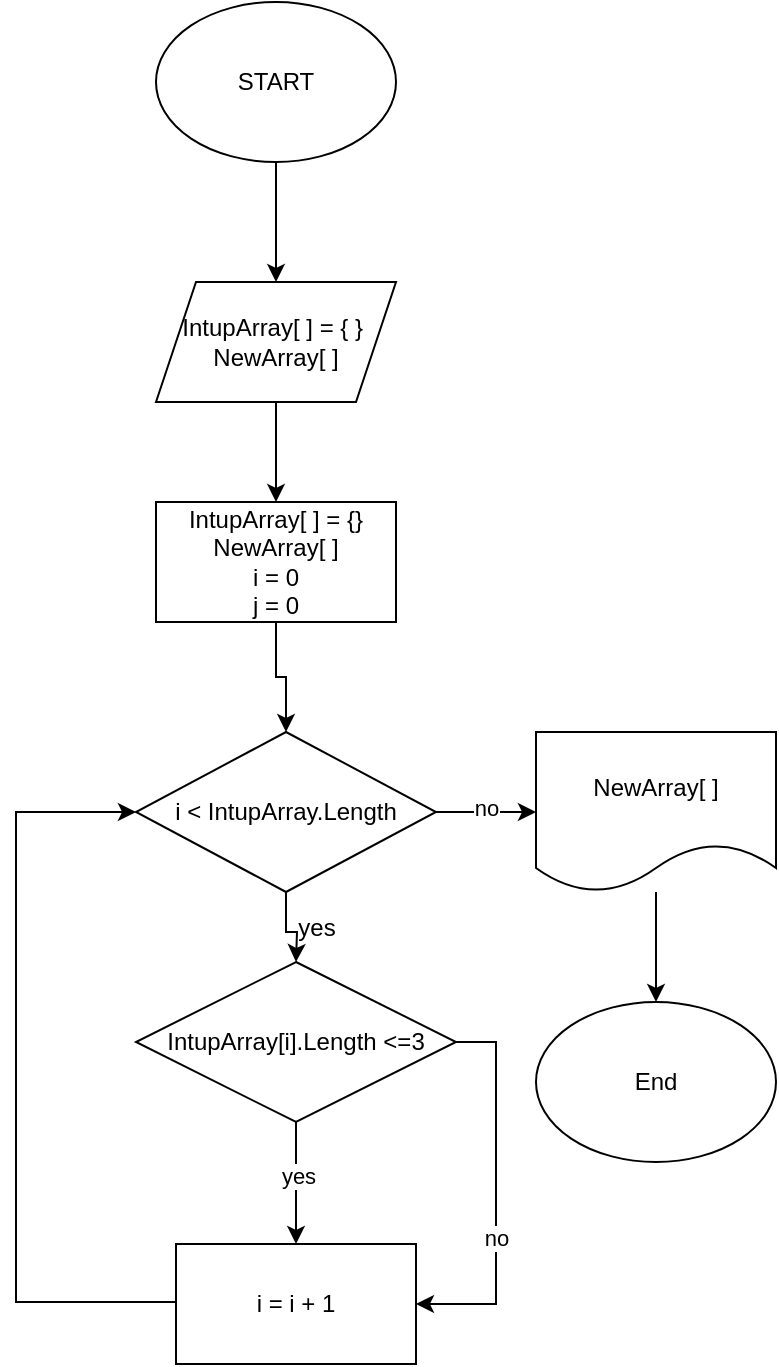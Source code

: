 <mxfile version="23.0.2" type="device">
  <diagram name="Страница — 1" id="0fa84lGJ3Ur0DpcdbE08">
    <mxGraphModel dx="2227" dy="707" grid="1" gridSize="10" guides="1" tooltips="1" connect="1" arrows="1" fold="1" page="1" pageScale="1" pageWidth="827" pageHeight="1169" math="0" shadow="0">
      <root>
        <mxCell id="0" />
        <mxCell id="1" parent="0" />
        <mxCell id="DwYS4f3A43nsCljsXzWR-96" style="edgeStyle=orthogonalEdgeStyle;rounded=0;orthogonalLoop=1;jettySize=auto;html=1;entryX=0;entryY=0.5;entryDx=0;entryDy=0;" parent="1" source="DwYS4f3A43nsCljsXzWR-97" edge="1">
          <mxGeometry relative="1" as="geometry">
            <Array as="points">
              <mxPoint x="29.97" y="1660" />
              <mxPoint x="29.97" y="1540" />
            </Array>
            <mxPoint x="49.97" y="1540" as="targetPoint" />
          </mxGeometry>
        </mxCell>
        <mxCell id="jgNTlZRsylbbgRsnklGr-28" style="edgeStyle=orthogonalEdgeStyle;rounded=0;orthogonalLoop=1;jettySize=auto;html=1;entryX=0.5;entryY=0;entryDx=0;entryDy=0;" edge="1" parent="1" source="jgNTlZRsylbbgRsnklGr-2" target="jgNTlZRsylbbgRsnklGr-3">
          <mxGeometry relative="1" as="geometry" />
        </mxCell>
        <mxCell id="jgNTlZRsylbbgRsnklGr-2" value="START" style="ellipse;whiteSpace=wrap;html=1;" vertex="1" parent="1">
          <mxGeometry x="-320" y="180" width="120" height="80" as="geometry" />
        </mxCell>
        <mxCell id="jgNTlZRsylbbgRsnklGr-11" style="edgeStyle=orthogonalEdgeStyle;rounded=0;orthogonalLoop=1;jettySize=auto;html=1;entryX=0.5;entryY=0;entryDx=0;entryDy=0;" edge="1" parent="1" source="jgNTlZRsylbbgRsnklGr-3" target="jgNTlZRsylbbgRsnklGr-4">
          <mxGeometry relative="1" as="geometry" />
        </mxCell>
        <mxCell id="jgNTlZRsylbbgRsnklGr-3" value="IntupArray[ ] = { }&amp;nbsp; NewArray[ ]" style="shape=parallelogram;perimeter=parallelogramPerimeter;whiteSpace=wrap;html=1;fixedSize=1;" vertex="1" parent="1">
          <mxGeometry x="-320" y="320" width="120" height="60" as="geometry" />
        </mxCell>
        <mxCell id="jgNTlZRsylbbgRsnklGr-12" style="edgeStyle=orthogonalEdgeStyle;rounded=0;orthogonalLoop=1;jettySize=auto;html=1;entryX=0.5;entryY=0;entryDx=0;entryDy=0;" edge="1" parent="1" source="jgNTlZRsylbbgRsnklGr-4" target="jgNTlZRsylbbgRsnklGr-5">
          <mxGeometry relative="1" as="geometry" />
        </mxCell>
        <mxCell id="jgNTlZRsylbbgRsnklGr-4" value="IntupArray[ ] = {} NewArray[ ]&lt;br&gt;i = 0&lt;br&gt;j = 0" style="rounded=0;whiteSpace=wrap;html=1;" vertex="1" parent="1">
          <mxGeometry x="-320" y="430" width="120" height="60" as="geometry" />
        </mxCell>
        <mxCell id="jgNTlZRsylbbgRsnklGr-25" style="edgeStyle=orthogonalEdgeStyle;rounded=0;orthogonalLoop=1;jettySize=auto;html=1;entryX=0;entryY=0.5;entryDx=0;entryDy=0;" edge="1" parent="1" source="jgNTlZRsylbbgRsnklGr-5" target="jgNTlZRsylbbgRsnklGr-8">
          <mxGeometry relative="1" as="geometry" />
        </mxCell>
        <mxCell id="jgNTlZRsylbbgRsnklGr-26" value="no" style="edgeLabel;html=1;align=center;verticalAlign=middle;resizable=0;points=[];" vertex="1" connectable="0" parent="jgNTlZRsylbbgRsnklGr-25">
          <mxGeometry x="-0.016" y="2" relative="1" as="geometry">
            <mxPoint as="offset" />
          </mxGeometry>
        </mxCell>
        <mxCell id="jgNTlZRsylbbgRsnklGr-5" value="i &amp;lt; IntupArray.Length" style="rhombus;whiteSpace=wrap;html=1;" vertex="1" parent="1">
          <mxGeometry x="-330" y="545" width="150" height="80" as="geometry" />
        </mxCell>
        <mxCell id="jgNTlZRsylbbgRsnklGr-18" style="edgeStyle=orthogonalEdgeStyle;rounded=0;orthogonalLoop=1;jettySize=auto;html=1;" edge="1" parent="1" source="jgNTlZRsylbbgRsnklGr-6" target="jgNTlZRsylbbgRsnklGr-7">
          <mxGeometry relative="1" as="geometry" />
        </mxCell>
        <mxCell id="jgNTlZRsylbbgRsnklGr-19" value="yes" style="edgeLabel;html=1;align=center;verticalAlign=middle;resizable=0;points=[];" vertex="1" connectable="0" parent="jgNTlZRsylbbgRsnklGr-18">
          <mxGeometry x="-0.115" y="1" relative="1" as="geometry">
            <mxPoint as="offset" />
          </mxGeometry>
        </mxCell>
        <mxCell id="jgNTlZRsylbbgRsnklGr-22" style="edgeStyle=orthogonalEdgeStyle;rounded=0;orthogonalLoop=1;jettySize=auto;html=1;entryX=1;entryY=0.5;entryDx=0;entryDy=0;" edge="1" parent="1" source="jgNTlZRsylbbgRsnklGr-6" target="jgNTlZRsylbbgRsnklGr-7">
          <mxGeometry relative="1" as="geometry">
            <mxPoint x="-150" y="840" as="targetPoint" />
            <Array as="points">
              <mxPoint x="-150" y="700" />
              <mxPoint x="-150" y="831" />
            </Array>
          </mxGeometry>
        </mxCell>
        <mxCell id="jgNTlZRsylbbgRsnklGr-23" value="no" style="edgeLabel;html=1;align=center;verticalAlign=middle;resizable=0;points=[];" vertex="1" connectable="0" parent="jgNTlZRsylbbgRsnklGr-22">
          <mxGeometry x="0.236" relative="1" as="geometry">
            <mxPoint as="offset" />
          </mxGeometry>
        </mxCell>
        <mxCell id="jgNTlZRsylbbgRsnklGr-6" value="IntupArray[i].Length &amp;lt;=3" style="rhombus;whiteSpace=wrap;html=1;" vertex="1" parent="1">
          <mxGeometry x="-330" y="660" width="160" height="80" as="geometry" />
        </mxCell>
        <mxCell id="jgNTlZRsylbbgRsnklGr-24" style="edgeStyle=orthogonalEdgeStyle;rounded=0;orthogonalLoop=1;jettySize=auto;html=1;entryX=0;entryY=0.5;entryDx=0;entryDy=0;" edge="1" parent="1" source="jgNTlZRsylbbgRsnklGr-7" target="jgNTlZRsylbbgRsnklGr-5">
          <mxGeometry relative="1" as="geometry">
            <mxPoint x="-400" y="580" as="targetPoint" />
            <Array as="points">
              <mxPoint x="-390" y="830" />
              <mxPoint x="-390" y="585" />
            </Array>
          </mxGeometry>
        </mxCell>
        <mxCell id="jgNTlZRsylbbgRsnklGr-7" value="i = i + 1" style="rounded=0;whiteSpace=wrap;html=1;" vertex="1" parent="1">
          <mxGeometry x="-310" y="801" width="120" height="60" as="geometry" />
        </mxCell>
        <mxCell id="jgNTlZRsylbbgRsnklGr-27" style="edgeStyle=orthogonalEdgeStyle;rounded=0;orthogonalLoop=1;jettySize=auto;html=1;entryX=0.5;entryY=0;entryDx=0;entryDy=0;" edge="1" parent="1" source="jgNTlZRsylbbgRsnklGr-8" target="jgNTlZRsylbbgRsnklGr-9">
          <mxGeometry relative="1" as="geometry" />
        </mxCell>
        <mxCell id="jgNTlZRsylbbgRsnklGr-8" value="NewArray[ ]" style="shape=document;whiteSpace=wrap;html=1;boundedLbl=1;" vertex="1" parent="1">
          <mxGeometry x="-130" y="545" width="120" height="80" as="geometry" />
        </mxCell>
        <mxCell id="jgNTlZRsylbbgRsnklGr-9" value="End" style="ellipse;whiteSpace=wrap;html=1;" vertex="1" parent="1">
          <mxGeometry x="-130" y="680" width="120" height="80" as="geometry" />
        </mxCell>
        <mxCell id="jgNTlZRsylbbgRsnklGr-14" style="edgeStyle=orthogonalEdgeStyle;rounded=0;orthogonalLoop=1;jettySize=auto;html=1;" edge="1" parent="1" source="jgNTlZRsylbbgRsnklGr-5">
          <mxGeometry relative="1" as="geometry">
            <mxPoint x="-250" y="660" as="targetPoint" />
          </mxGeometry>
        </mxCell>
        <mxCell id="jgNTlZRsylbbgRsnklGr-21" value="yes" style="text;html=1;align=center;verticalAlign=middle;resizable=0;points=[];autosize=1;strokeColor=none;fillColor=none;" vertex="1" parent="1">
          <mxGeometry x="-260" y="628" width="40" height="30" as="geometry" />
        </mxCell>
      </root>
    </mxGraphModel>
  </diagram>
</mxfile>
